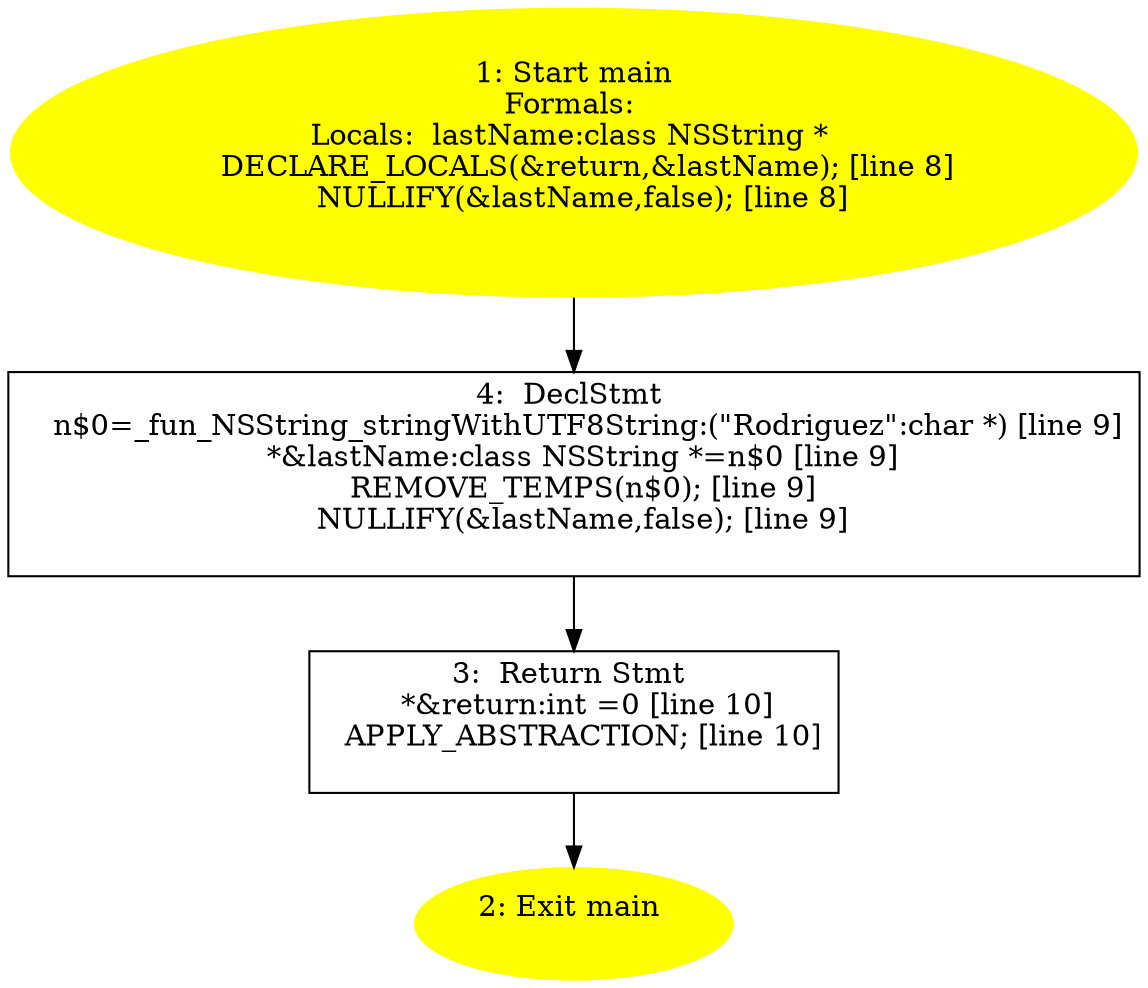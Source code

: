 digraph iCFG {
4 [label="4:  DeclStmt \n   n$0=_fun_NSString_stringWithUTF8String:(\"Rodriguez\":char *) [line 9]\n  *&lastName:class NSString *=n$0 [line 9]\n  REMOVE_TEMPS(n$0); [line 9]\n  NULLIFY(&lastName,false); [line 9]\n " shape="box"]
	

	 4 -> 3 ;
3 [label="3:  Return Stmt \n   *&return:int =0 [line 10]\n  APPLY_ABSTRACTION; [line 10]\n " shape="box"]
	

	 3 -> 2 ;
2 [label="2: Exit main \n  " color=yellow style=filled]
	

1 [label="1: Start main\nFormals: \nLocals:  lastName:class NSString * \n   DECLARE_LOCALS(&return,&lastName); [line 8]\n  NULLIFY(&lastName,false); [line 8]\n " color=yellow style=filled]
	

	 1 -> 4 ;
}
